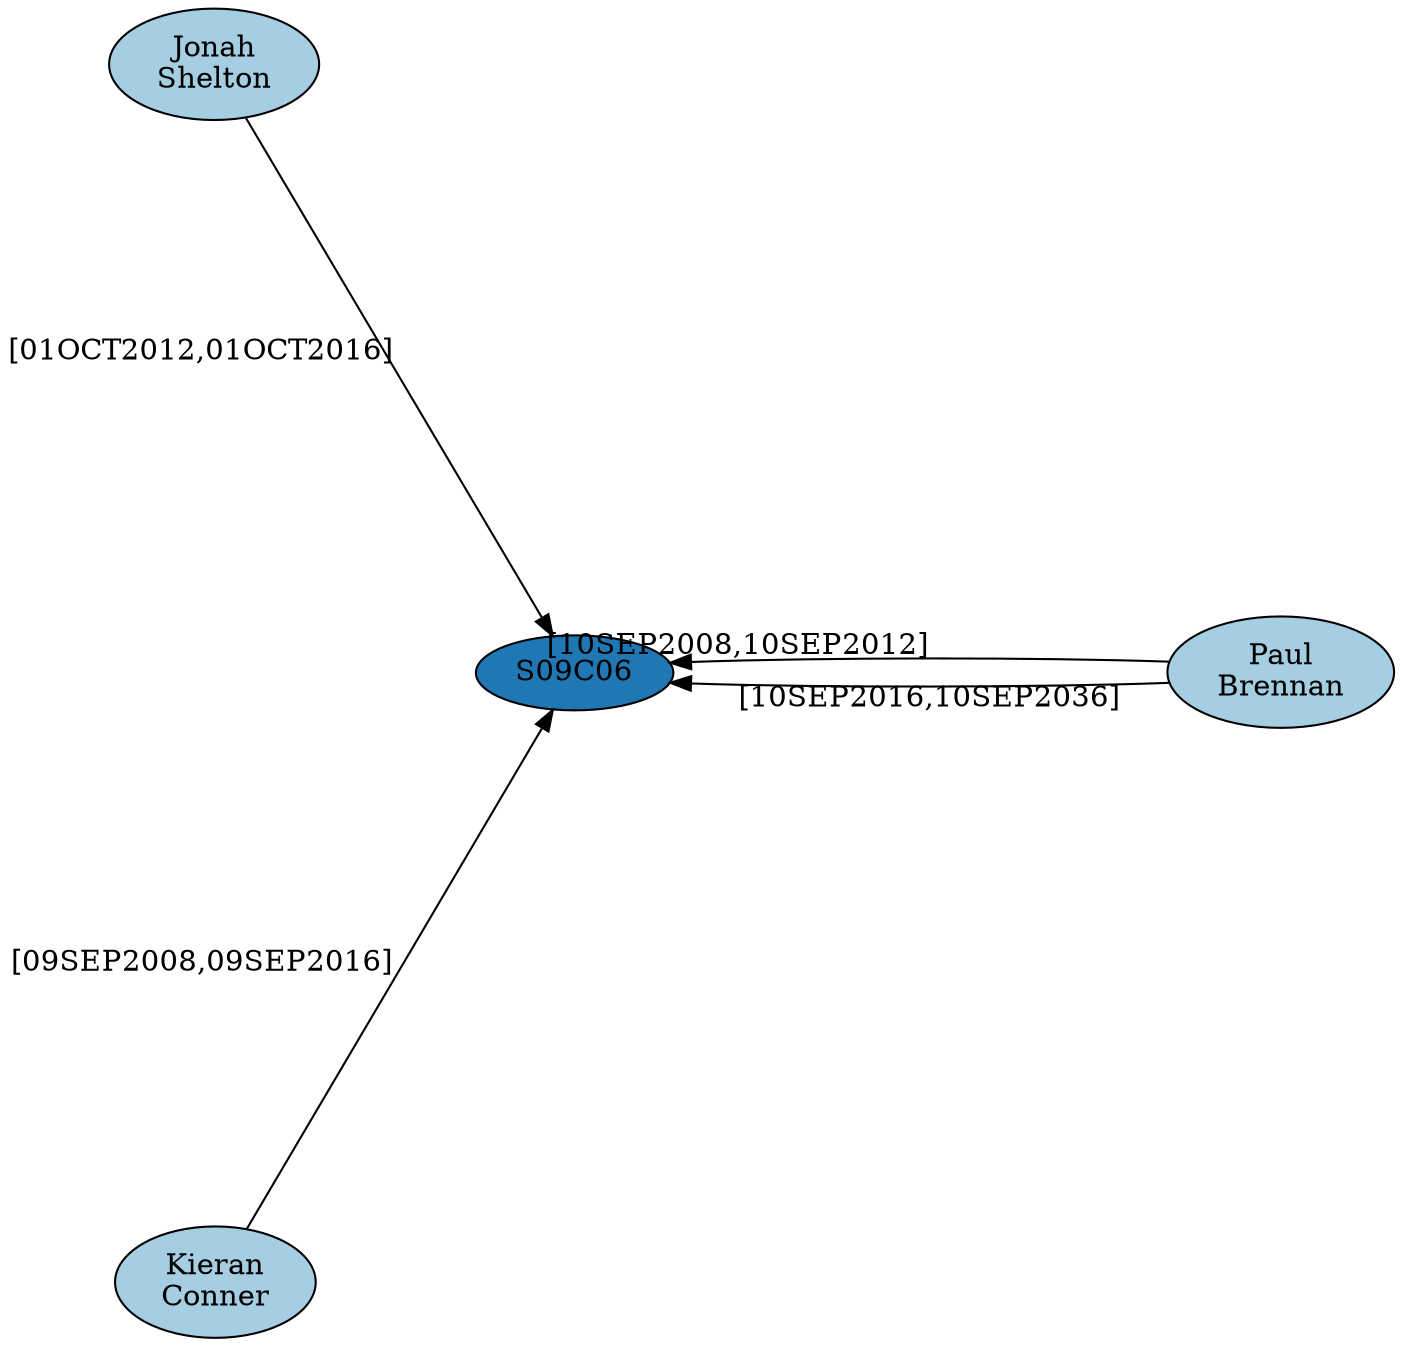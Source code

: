 digraph G {
layout=sfdp
node[colorscheme=paired8, style=filled, color=black]
"I43617"[fillcolor= "1",label= "Paul\nBrennan"]
"I54430"[fillcolor= "1",label= "Jonah\nShelton"]
"I36923"[fillcolor= "1",label= "Kieran\nConner"]
"R03P05S09C06"[fillcolor= "2",label= "S09C06"]
"I36923" -> "R03P05S09C06"[label= "[09SEP2008,09SEP2016]"]
"I43617" -> "R03P05S09C06"[label= "[10SEP2016,10SEP2036]"]
"I43617" -> "R03P05S09C06"[label= "[10SEP2008,10SEP2012]"]
"I54430" -> "R03P05S09C06"[label= "[01OCT2012,01OCT2016]"]
}
